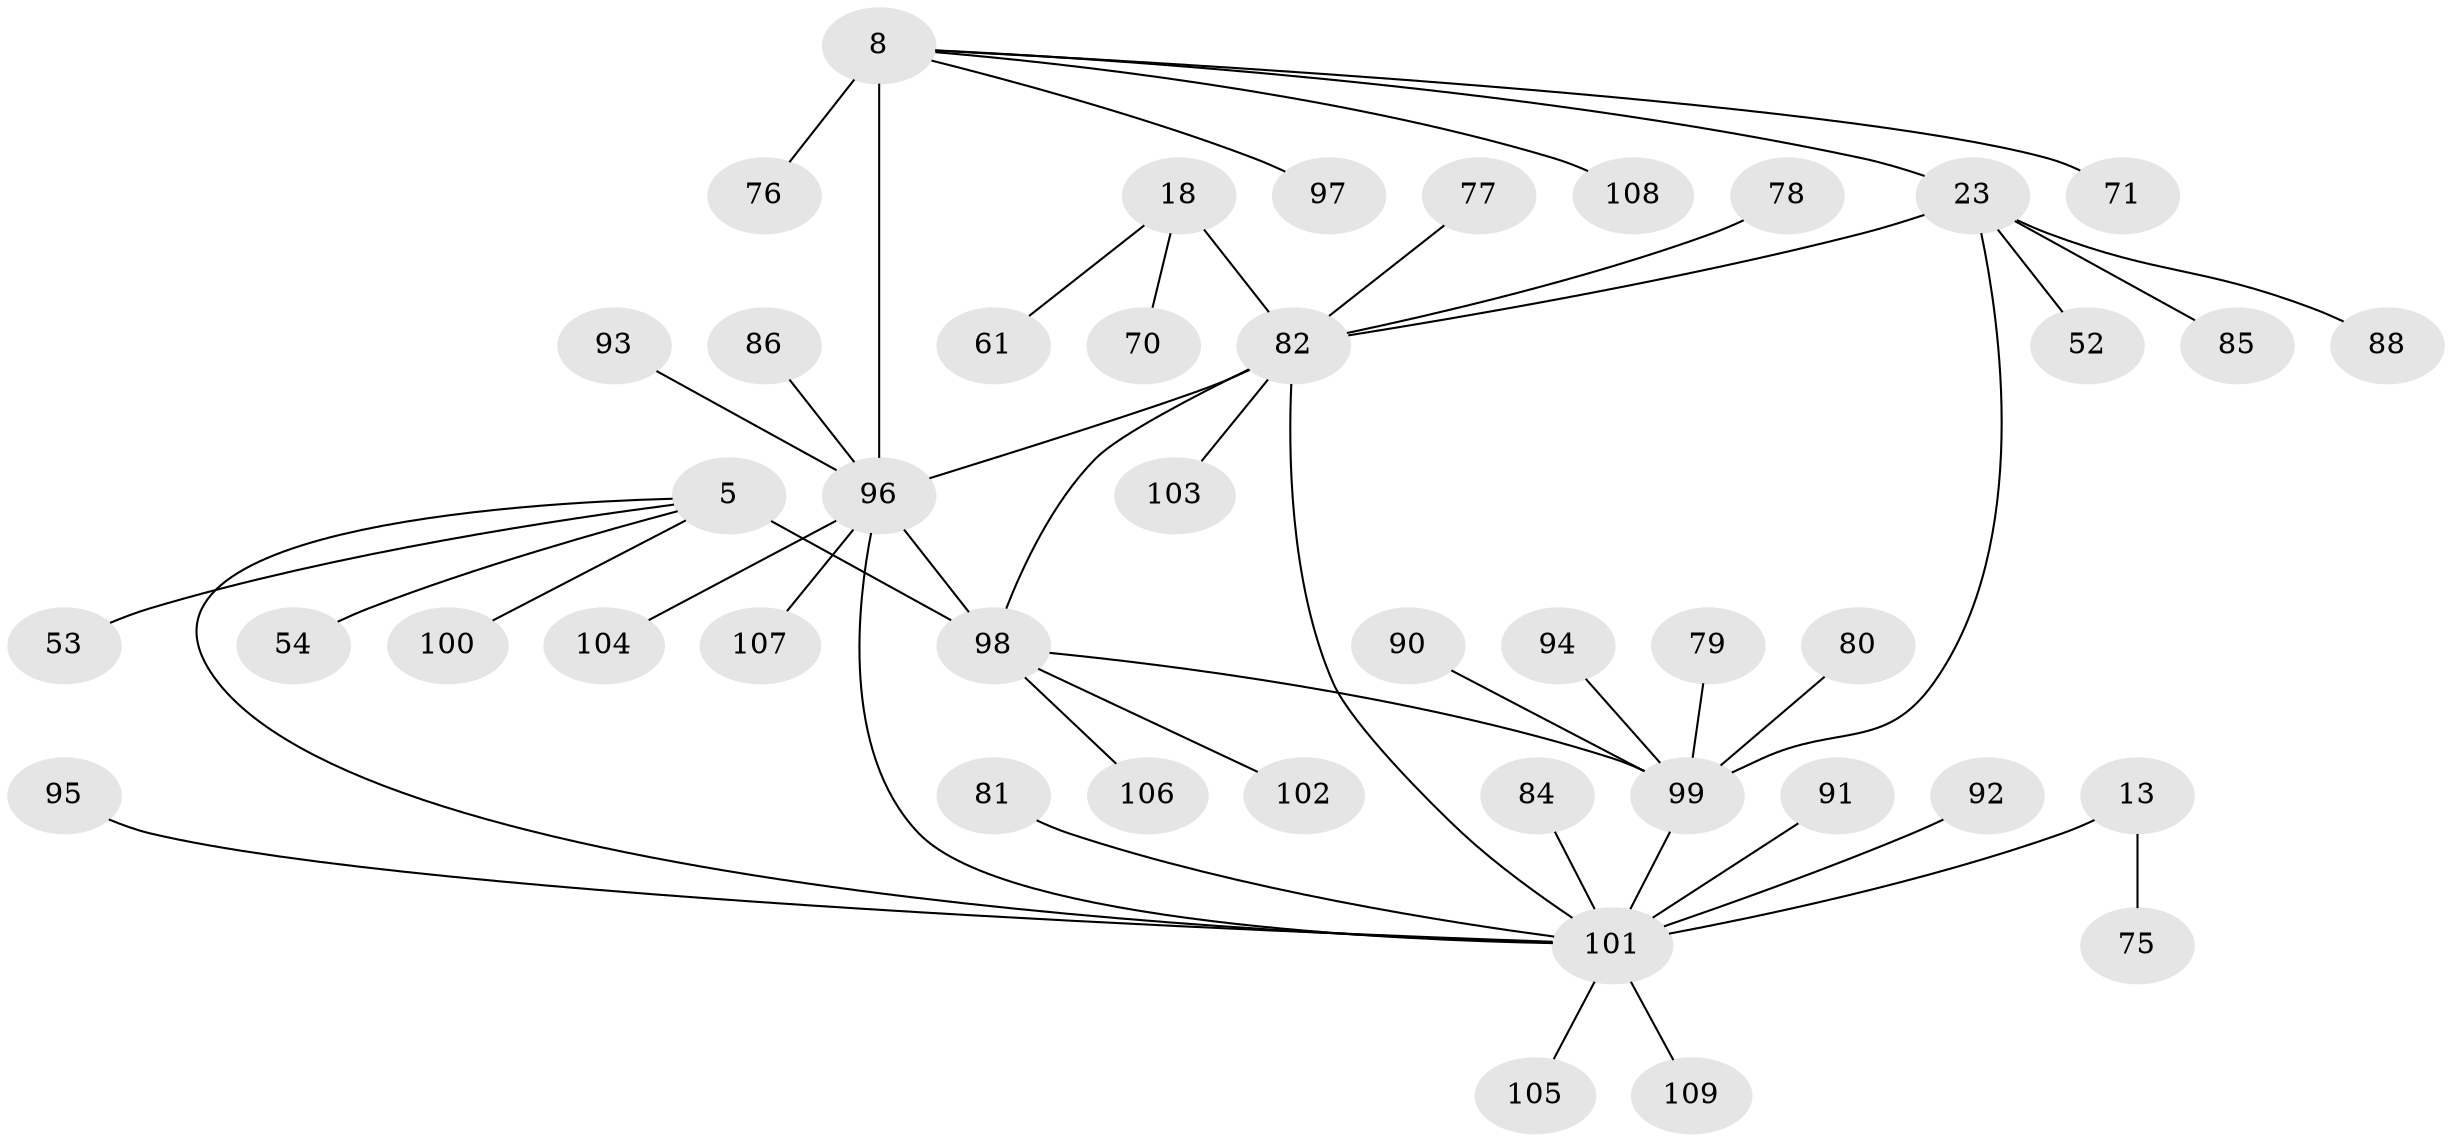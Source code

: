 // original degree distribution, {9: 0.009174311926605505, 7: 0.045871559633027525, 6: 0.05504587155963303, 4: 0.03669724770642202, 11: 0.03669724770642202, 10: 0.009174311926605505, 5: 0.009174311926605505, 13: 0.01834862385321101, 8: 0.01834862385321101, 2: 0.1651376146788991, 1: 0.5871559633027523, 3: 0.009174311926605505}
// Generated by graph-tools (version 1.1) at 2025/58/03/04/25 21:58:14]
// undirected, 43 vertices, 48 edges
graph export_dot {
graph [start="1"]
  node [color=gray90,style=filled];
  5 [super="+2"];
  8 [super="+7"];
  13 [super="+12"];
  18 [super="+17"];
  23 [super="+22"];
  52;
  53;
  54;
  61;
  70;
  71;
  75;
  76;
  77 [super="+26"];
  78 [super="+58"];
  79;
  80;
  81 [super="+49"];
  82 [super="+55+73+20+50"];
  84;
  85;
  86;
  88;
  90;
  91 [super="+74"];
  92 [super="+87"];
  93;
  94;
  95;
  96 [super="+51+60+63"];
  97;
  98 [super="+1+89+4"];
  99 [super="+21+29+30+25+27+36+38+57+59+72"];
  100 [super="+83"];
  101 [super="+69"];
  102;
  103;
  104;
  105;
  106;
  107;
  108;
  109;
  5 -- 54;
  5 -- 53;
  5 -- 100;
  5 -- 98 [weight=6];
  5 -- 101 [weight=2];
  8 -- 76;
  8 -- 97;
  8 -- 108;
  8 -- 23;
  8 -- 71;
  8 -- 96 [weight=6];
  13 -- 75;
  13 -- 101 [weight=6];
  18 -- 61;
  18 -- 70;
  18 -- 82 [weight=6];
  23 -- 52;
  23 -- 85;
  23 -- 88;
  23 -- 99 [weight=6];
  23 -- 82;
  77 -- 82;
  78 -- 82;
  79 -- 99;
  80 -- 99;
  81 -- 101;
  82 -- 103;
  82 -- 98 [weight=2];
  82 -- 96;
  82 -- 101 [weight=2];
  84 -- 101;
  86 -- 96;
  90 -- 99;
  91 -- 101;
  92 -- 101;
  93 -- 96;
  94 -- 99;
  95 -- 101;
  96 -- 98;
  96 -- 104;
  96 -- 107;
  96 -- 101 [weight=3];
  98 -- 102;
  98 -- 106;
  98 -- 99;
  99 -- 101 [weight=2];
  101 -- 105;
  101 -- 109;
}
